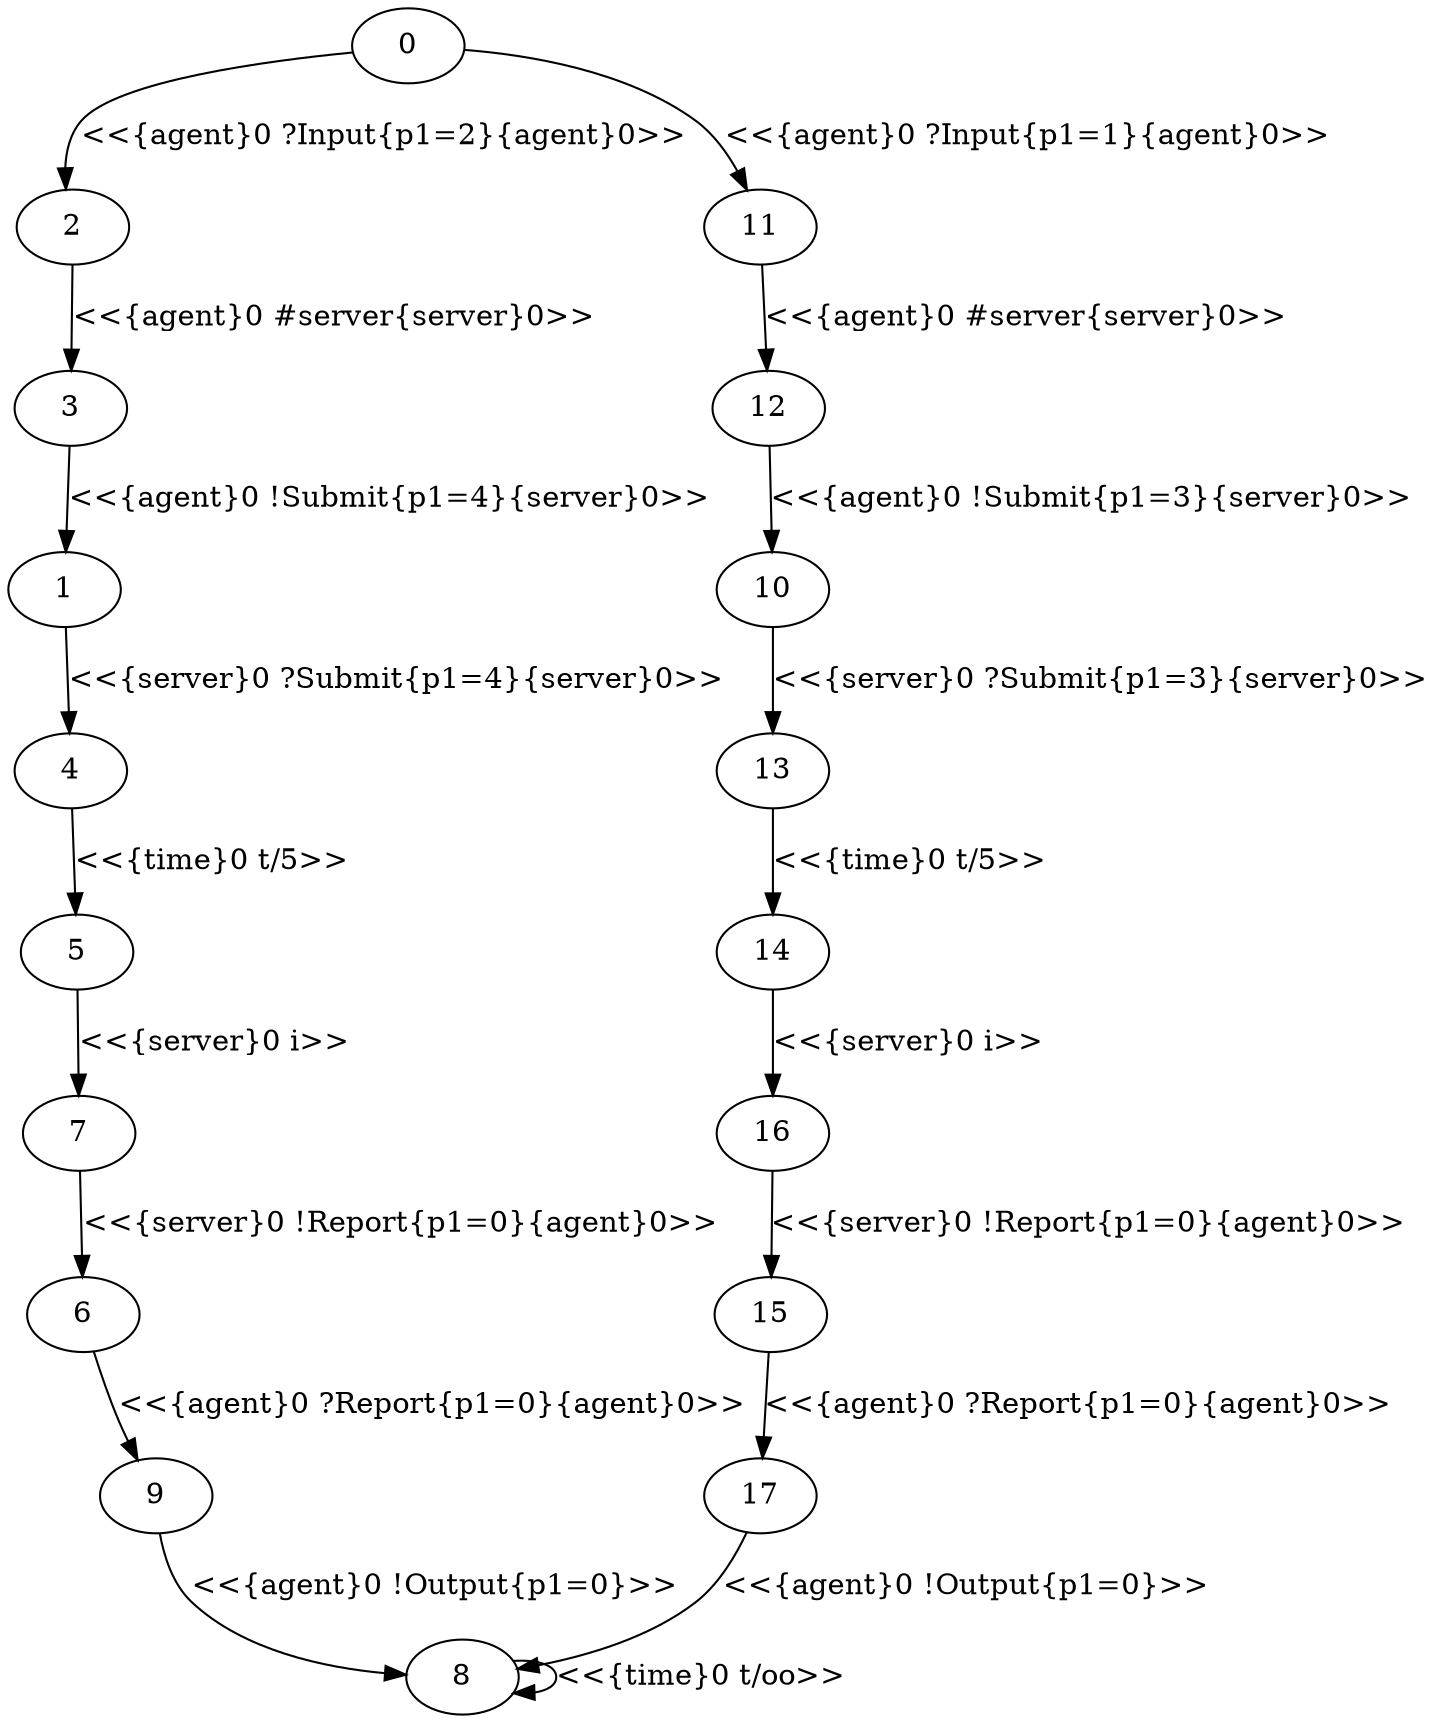 digraph name {0 -> 2 [label="<<{agent}0 ?Input{p1=2}{agent}0>> "];
2 -> 3 [label="<<{agent}0 #server{server}0>> "];
3 -> 1 [label="<<{agent}0 !Submit{p1=4}{server}0>> "];
1 -> 4 [label="<<{server}0 ?Submit{p1=4}{server}0>> "];
4 -> 5 [label="<<{time}0 t/5>> "];
5 -> 7 [label="<<{server}0 i>> "];
7 -> 6 [label="<<{server}0 !Report{p1=0}{agent}0>> "];
6 -> 9 [label="<<{agent}0 ?Report{p1=0}{agent}0>> "];
9 -> 8 [label="<<{agent}0 !Output{p1=0}>> "];
8 -> 8 [label="<<{time}0 t/oo>> "];
0 -> 11 [label="<<{agent}0 ?Input{p1=1}{agent}0>> "];
11 -> 12 [label="<<{agent}0 #server{server}0>> "];
12 -> 10 [label="<<{agent}0 !Submit{p1=3}{server}0>> "];
10 -> 13 [label="<<{server}0 ?Submit{p1=3}{server}0>> "];
13 -> 14 [label="<<{time}0 t/5>> "];
14 -> 16 [label="<<{server}0 i>> "];
16 -> 15 [label="<<{server}0 !Report{p1=0}{agent}0>> "];
15 -> 17 [label="<<{agent}0 ?Report{p1=0}{agent}0>> "];
17 -> 8 [label="<<{agent}0 !Output{p1=0}>> "];
}